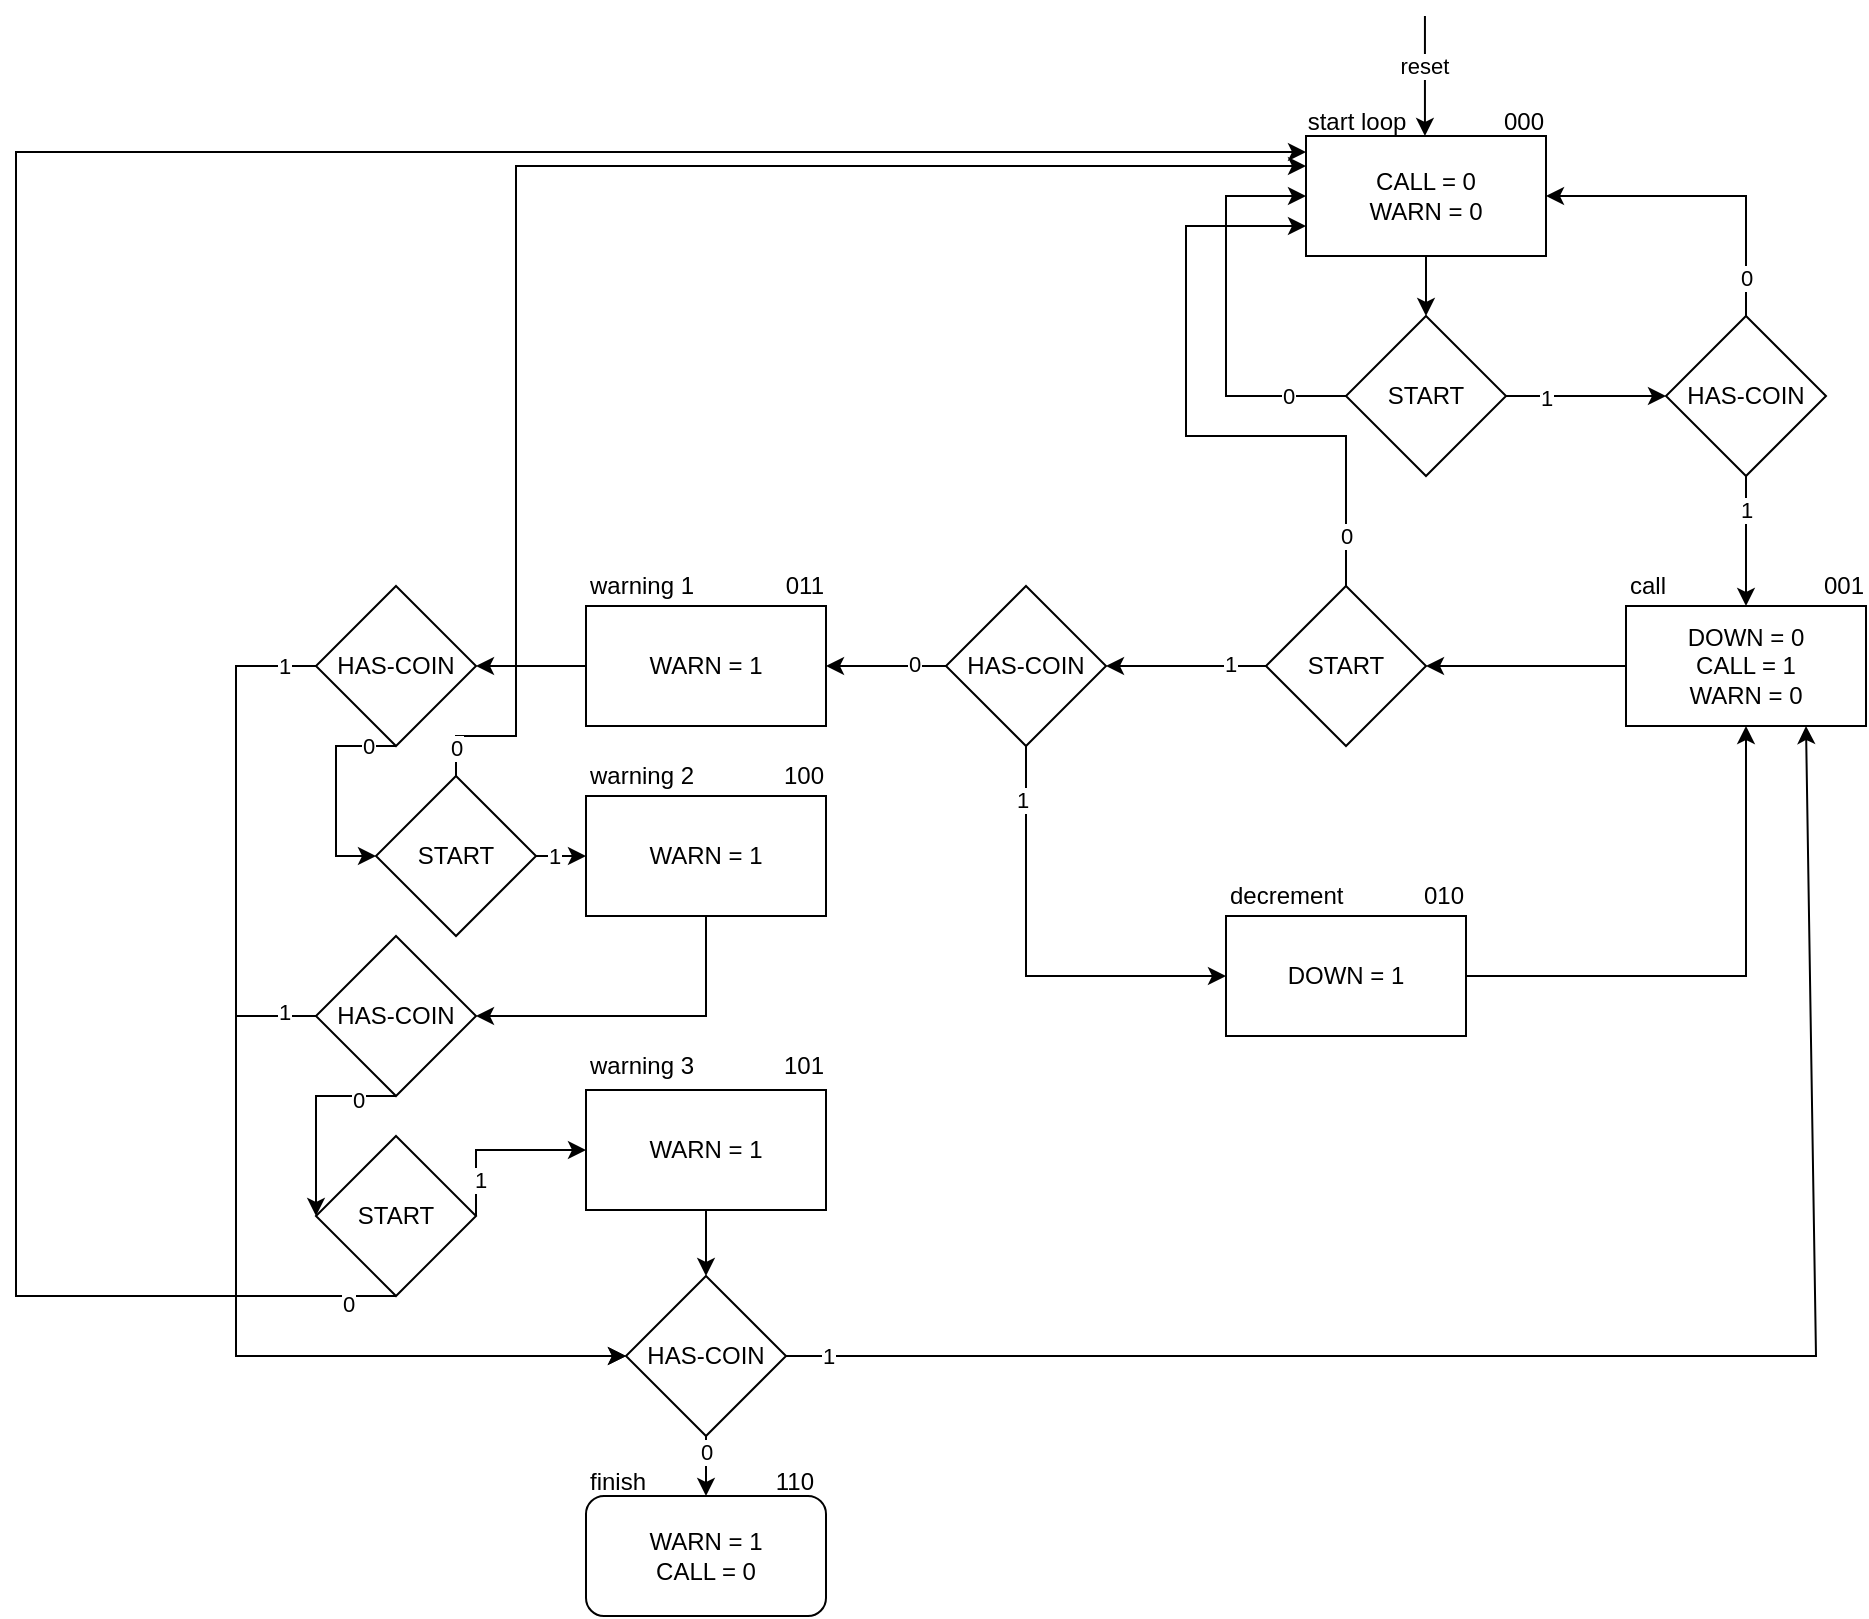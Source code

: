 <mxfile version="24.6.5" type="device">
  <diagram name="Page-1" id="edf60f1a-56cd-e834-aa8a-f176f3a09ee4">
    <mxGraphModel dx="1500" dy="746" grid="1" gridSize="10" guides="1" tooltips="1" connect="1" arrows="1" fold="1" page="1" pageScale="1" pageWidth="1100" pageHeight="850" background="none" math="0" shadow="0">
      <root>
        <mxCell id="0" />
        <mxCell id="1" parent="0" />
        <mxCell id="Quf_ULOM_dsfAj-B8QQe-7" value="" style="edgeStyle=orthogonalEdgeStyle;rounded=0;orthogonalLoop=1;jettySize=auto;html=1;" edge="1" parent="1" source="Quf_ULOM_dsfAj-B8QQe-1" target="Quf_ULOM_dsfAj-B8QQe-5">
          <mxGeometry relative="1" as="geometry" />
        </mxCell>
        <mxCell id="Quf_ULOM_dsfAj-B8QQe-1" value="CALL = 0&lt;div&gt;WARN = 0&lt;/div&gt;" style="rounded=0;whiteSpace=wrap;html=1;" vertex="1" parent="1">
          <mxGeometry x="725" y="110" width="120" height="60" as="geometry" />
        </mxCell>
        <mxCell id="Quf_ULOM_dsfAj-B8QQe-2" value="" style="endArrow=classic;html=1;rounded=0;" edge="1" parent="1">
          <mxGeometry width="50" height="50" relative="1" as="geometry">
            <mxPoint x="784.47" y="50" as="sourcePoint" />
            <mxPoint x="784.47" y="110" as="targetPoint" />
          </mxGeometry>
        </mxCell>
        <mxCell id="Quf_ULOM_dsfAj-B8QQe-4" value="reset" style="edgeLabel;html=1;align=center;verticalAlign=middle;resizable=0;points=[];" vertex="1" connectable="0" parent="Quf_ULOM_dsfAj-B8QQe-2">
          <mxGeometry x="-0.181" y="-1" relative="1" as="geometry">
            <mxPoint as="offset" />
          </mxGeometry>
        </mxCell>
        <mxCell id="Quf_ULOM_dsfAj-B8QQe-19" style="edgeStyle=none;rounded=0;orthogonalLoop=1;jettySize=auto;html=1;entryX=0;entryY=0.5;entryDx=0;entryDy=0;" edge="1" parent="1" source="Quf_ULOM_dsfAj-B8QQe-5" target="Quf_ULOM_dsfAj-B8QQe-1">
          <mxGeometry relative="1" as="geometry">
            <Array as="points">
              <mxPoint x="685" y="240" />
              <mxPoint x="685" y="140" />
            </Array>
          </mxGeometry>
        </mxCell>
        <mxCell id="Quf_ULOM_dsfAj-B8QQe-20" value="0" style="edgeLabel;html=1;align=center;verticalAlign=middle;resizable=0;points=[];" vertex="1" connectable="0" parent="Quf_ULOM_dsfAj-B8QQe-19">
          <mxGeometry x="-0.71" relative="1" as="geometry">
            <mxPoint as="offset" />
          </mxGeometry>
        </mxCell>
        <mxCell id="Quf_ULOM_dsfAj-B8QQe-29" value="" style="edgeStyle=none;rounded=0;orthogonalLoop=1;jettySize=auto;html=1;" edge="1" parent="1" source="Quf_ULOM_dsfAj-B8QQe-5" target="Quf_ULOM_dsfAj-B8QQe-28">
          <mxGeometry relative="1" as="geometry" />
        </mxCell>
        <mxCell id="Quf_ULOM_dsfAj-B8QQe-31" value="1" style="edgeLabel;html=1;align=center;verticalAlign=middle;resizable=0;points=[];" vertex="1" connectable="0" parent="Quf_ULOM_dsfAj-B8QQe-29">
          <mxGeometry x="-0.514" y="-1" relative="1" as="geometry">
            <mxPoint as="offset" />
          </mxGeometry>
        </mxCell>
        <mxCell id="Quf_ULOM_dsfAj-B8QQe-5" value="START" style="rhombus;whiteSpace=wrap;html=1;" vertex="1" parent="1">
          <mxGeometry x="745" y="200" width="80" height="80" as="geometry" />
        </mxCell>
        <mxCell id="Quf_ULOM_dsfAj-B8QQe-40" value="" style="edgeStyle=none;rounded=0;orthogonalLoop=1;jettySize=auto;html=1;" edge="1" parent="1" source="Quf_ULOM_dsfAj-B8QQe-24" target="Quf_ULOM_dsfAj-B8QQe-39">
          <mxGeometry relative="1" as="geometry" />
        </mxCell>
        <mxCell id="Quf_ULOM_dsfAj-B8QQe-24" value="DOWN = 0&lt;div&gt;CALL = 1&lt;/div&gt;&lt;div&gt;WARN = 0&lt;/div&gt;" style="whiteSpace=wrap;html=1;" vertex="1" parent="1">
          <mxGeometry x="885" y="345" width="120" height="60" as="geometry" />
        </mxCell>
        <mxCell id="Quf_ULOM_dsfAj-B8QQe-32" style="edgeStyle=none;rounded=0;orthogonalLoop=1;jettySize=auto;html=1;entryX=1;entryY=0.5;entryDx=0;entryDy=0;" edge="1" parent="1" source="Quf_ULOM_dsfAj-B8QQe-28" target="Quf_ULOM_dsfAj-B8QQe-1">
          <mxGeometry relative="1" as="geometry">
            <Array as="points">
              <mxPoint x="945" y="140" />
            </Array>
          </mxGeometry>
        </mxCell>
        <mxCell id="Quf_ULOM_dsfAj-B8QQe-34" value="0" style="edgeLabel;html=1;align=center;verticalAlign=middle;resizable=0;points=[];" vertex="1" connectable="0" parent="Quf_ULOM_dsfAj-B8QQe-32">
          <mxGeometry x="-0.761" relative="1" as="geometry">
            <mxPoint as="offset" />
          </mxGeometry>
        </mxCell>
        <mxCell id="Quf_ULOM_dsfAj-B8QQe-35" style="edgeStyle=none;rounded=0;orthogonalLoop=1;jettySize=auto;html=1;entryX=0.5;entryY=0;entryDx=0;entryDy=0;" edge="1" parent="1" source="Quf_ULOM_dsfAj-B8QQe-28" target="Quf_ULOM_dsfAj-B8QQe-24">
          <mxGeometry relative="1" as="geometry" />
        </mxCell>
        <mxCell id="Quf_ULOM_dsfAj-B8QQe-36" value="1" style="edgeLabel;html=1;align=center;verticalAlign=middle;resizable=0;points=[];" vertex="1" connectable="0" parent="Quf_ULOM_dsfAj-B8QQe-35">
          <mxGeometry x="-0.488" relative="1" as="geometry">
            <mxPoint as="offset" />
          </mxGeometry>
        </mxCell>
        <mxCell id="Quf_ULOM_dsfAj-B8QQe-28" value="HAS-COIN" style="rhombus;whiteSpace=wrap;html=1;" vertex="1" parent="1">
          <mxGeometry x="905" y="200" width="80" height="80" as="geometry" />
        </mxCell>
        <mxCell id="Quf_ULOM_dsfAj-B8QQe-37" value="start loop" style="text;html=1;align=center;verticalAlign=middle;resizable=0;points=[];autosize=1;strokeColor=none;fillColor=none;" vertex="1" parent="1">
          <mxGeometry x="715" y="88" width="70" height="30" as="geometry" />
        </mxCell>
        <mxCell id="Quf_ULOM_dsfAj-B8QQe-43" style="edgeStyle=none;rounded=0;orthogonalLoop=1;jettySize=auto;html=1;entryX=0;entryY=0.75;entryDx=0;entryDy=0;" edge="1" parent="1" source="Quf_ULOM_dsfAj-B8QQe-39" target="Quf_ULOM_dsfAj-B8QQe-1">
          <mxGeometry relative="1" as="geometry">
            <Array as="points">
              <mxPoint x="745" y="260" />
              <mxPoint x="665" y="260" />
              <mxPoint x="665" y="155" />
            </Array>
          </mxGeometry>
        </mxCell>
        <mxCell id="Quf_ULOM_dsfAj-B8QQe-44" value="0" style="edgeLabel;html=1;align=center;verticalAlign=middle;resizable=0;points=[];" vertex="1" connectable="0" parent="Quf_ULOM_dsfAj-B8QQe-43">
          <mxGeometry x="-0.843" relative="1" as="geometry">
            <mxPoint as="offset" />
          </mxGeometry>
        </mxCell>
        <mxCell id="Quf_ULOM_dsfAj-B8QQe-51" value="" style="edgeStyle=none;rounded=0;orthogonalLoop=1;jettySize=auto;html=1;" edge="1" parent="1" source="Quf_ULOM_dsfAj-B8QQe-39" target="Quf_ULOM_dsfAj-B8QQe-50">
          <mxGeometry relative="1" as="geometry" />
        </mxCell>
        <mxCell id="Quf_ULOM_dsfAj-B8QQe-52" value="1" style="edgeLabel;html=1;align=center;verticalAlign=middle;resizable=0;points=[];" vertex="1" connectable="0" parent="Quf_ULOM_dsfAj-B8QQe-51">
          <mxGeometry x="-0.538" y="-1" relative="1" as="geometry">
            <mxPoint as="offset" />
          </mxGeometry>
        </mxCell>
        <mxCell id="Quf_ULOM_dsfAj-B8QQe-39" value="START" style="rhombus;whiteSpace=wrap;html=1;" vertex="1" parent="1">
          <mxGeometry x="705" y="335" width="80" height="80" as="geometry" />
        </mxCell>
        <mxCell id="Quf_ULOM_dsfAj-B8QQe-49" style="edgeStyle=none;rounded=0;orthogonalLoop=1;jettySize=auto;html=1;entryX=0.5;entryY=1;entryDx=0;entryDy=0;" edge="1" parent="1" source="Quf_ULOM_dsfAj-B8QQe-46" target="Quf_ULOM_dsfAj-B8QQe-24">
          <mxGeometry relative="1" as="geometry">
            <mxPoint x="945" y="530" as="targetPoint" />
            <Array as="points">
              <mxPoint x="945" y="530" />
            </Array>
          </mxGeometry>
        </mxCell>
        <mxCell id="Quf_ULOM_dsfAj-B8QQe-46" value="DOWN = 1" style="whiteSpace=wrap;html=1;" vertex="1" parent="1">
          <mxGeometry x="685" y="500" width="120" height="60" as="geometry" />
        </mxCell>
        <mxCell id="Quf_ULOM_dsfAj-B8QQe-48" value="decrement" style="text;html=1;align=left;verticalAlign=middle;resizable=0;points=[];autosize=1;strokeColor=none;fillColor=none;" vertex="1" parent="1">
          <mxGeometry x="685" y="475" width="80" height="30" as="geometry" />
        </mxCell>
        <mxCell id="Quf_ULOM_dsfAj-B8QQe-53" style="edgeStyle=none;rounded=0;orthogonalLoop=1;jettySize=auto;html=1;exitX=0.5;exitY=1;exitDx=0;exitDy=0;entryX=0;entryY=0.5;entryDx=0;entryDy=0;" edge="1" parent="1" source="Quf_ULOM_dsfAj-B8QQe-50" target="Quf_ULOM_dsfAj-B8QQe-46">
          <mxGeometry relative="1" as="geometry">
            <Array as="points">
              <mxPoint x="585" y="530" />
            </Array>
          </mxGeometry>
        </mxCell>
        <mxCell id="Quf_ULOM_dsfAj-B8QQe-54" value="1" style="edgeLabel;html=1;align=center;verticalAlign=middle;resizable=0;points=[];" vertex="1" connectable="0" parent="Quf_ULOM_dsfAj-B8QQe-53">
          <mxGeometry x="-0.753" y="-2" relative="1" as="geometry">
            <mxPoint as="offset" />
          </mxGeometry>
        </mxCell>
        <mxCell id="Quf_ULOM_dsfAj-B8QQe-56" value="" style="edgeStyle=none;rounded=0;orthogonalLoop=1;jettySize=auto;html=1;" edge="1" parent="1" source="Quf_ULOM_dsfAj-B8QQe-50" target="Quf_ULOM_dsfAj-B8QQe-55">
          <mxGeometry relative="1" as="geometry" />
        </mxCell>
        <mxCell id="Quf_ULOM_dsfAj-B8QQe-59" value="0" style="edgeLabel;html=1;align=center;verticalAlign=middle;resizable=0;points=[];" vertex="1" connectable="0" parent="Quf_ULOM_dsfAj-B8QQe-56">
          <mxGeometry x="-0.454" y="-1" relative="1" as="geometry">
            <mxPoint as="offset" />
          </mxGeometry>
        </mxCell>
        <mxCell id="Quf_ULOM_dsfAj-B8QQe-50" value="HAS-COIN" style="rhombus;whiteSpace=wrap;html=1;" vertex="1" parent="1">
          <mxGeometry x="545" y="335" width="80" height="80" as="geometry" />
        </mxCell>
        <mxCell id="Quf_ULOM_dsfAj-B8QQe-71" value="" style="edgeStyle=none;rounded=0;orthogonalLoop=1;jettySize=auto;html=1;" edge="1" parent="1" source="Quf_ULOM_dsfAj-B8QQe-55" target="Quf_ULOM_dsfAj-B8QQe-70">
          <mxGeometry relative="1" as="geometry" />
        </mxCell>
        <mxCell id="Quf_ULOM_dsfAj-B8QQe-55" value="WARN = 1" style="whiteSpace=wrap;html=1;" vertex="1" parent="1">
          <mxGeometry x="365" y="345" width="120" height="60" as="geometry" />
        </mxCell>
        <mxCell id="Quf_ULOM_dsfAj-B8QQe-57" value="warning 1" style="text;html=1;align=left;verticalAlign=middle;resizable=0;points=[];autosize=1;strokeColor=none;fillColor=none;" vertex="1" parent="1">
          <mxGeometry x="365" y="320" width="80" height="30" as="geometry" />
        </mxCell>
        <mxCell id="Quf_ULOM_dsfAj-B8QQe-58" value="call" style="text;html=1;align=left;verticalAlign=middle;resizable=0;points=[];autosize=1;strokeColor=none;fillColor=none;" vertex="1" parent="1">
          <mxGeometry x="885" y="320" width="40" height="30" as="geometry" />
        </mxCell>
        <mxCell id="Quf_ULOM_dsfAj-B8QQe-79" style="edgeStyle=none;rounded=0;orthogonalLoop=1;jettySize=auto;html=1;exitX=0.5;exitY=1;exitDx=0;exitDy=0;entryX=1;entryY=0.5;entryDx=0;entryDy=0;" edge="1" parent="1" source="Quf_ULOM_dsfAj-B8QQe-60" target="Quf_ULOM_dsfAj-B8QQe-78">
          <mxGeometry relative="1" as="geometry">
            <mxPoint x="300" y="580" as="targetPoint" />
            <mxPoint x="425" y="520" as="sourcePoint" />
            <Array as="points">
              <mxPoint x="425" y="550" />
            </Array>
          </mxGeometry>
        </mxCell>
        <mxCell id="Quf_ULOM_dsfAj-B8QQe-60" value="WARN = 1" style="whiteSpace=wrap;html=1;" vertex="1" parent="1">
          <mxGeometry x="365" y="440" width="120" height="60" as="geometry" />
        </mxCell>
        <mxCell id="Quf_ULOM_dsfAj-B8QQe-65" value="warning 2" style="text;html=1;align=left;verticalAlign=middle;resizable=0;points=[];autosize=1;strokeColor=none;fillColor=none;" vertex="1" parent="1">
          <mxGeometry x="365" y="415" width="80" height="30" as="geometry" />
        </mxCell>
        <mxCell id="Quf_ULOM_dsfAj-B8QQe-85" value="" style="edgeStyle=none;rounded=0;orthogonalLoop=1;jettySize=auto;html=1;" edge="1" parent="1" source="Quf_ULOM_dsfAj-B8QQe-66" target="Quf_ULOM_dsfAj-B8QQe-84">
          <mxGeometry relative="1" as="geometry" />
        </mxCell>
        <mxCell id="Quf_ULOM_dsfAj-B8QQe-66" value="WARN = 1" style="whiteSpace=wrap;html=1;" vertex="1" parent="1">
          <mxGeometry x="365" y="587" width="120" height="60" as="geometry" />
        </mxCell>
        <mxCell id="Quf_ULOM_dsfAj-B8QQe-67" value="warning 3" style="text;html=1;align=left;verticalAlign=middle;resizable=0;points=[];autosize=1;strokeColor=none;fillColor=none;" vertex="1" parent="1">
          <mxGeometry x="365" y="560" width="80" height="30" as="geometry" />
        </mxCell>
        <mxCell id="Quf_ULOM_dsfAj-B8QQe-74" style="edgeStyle=none;rounded=0;orthogonalLoop=1;jettySize=auto;html=1;exitX=0.5;exitY=1;exitDx=0;exitDy=0;entryX=0;entryY=0.5;entryDx=0;entryDy=0;" edge="1" parent="1" source="Quf_ULOM_dsfAj-B8QQe-70" target="Quf_ULOM_dsfAj-B8QQe-106">
          <mxGeometry relative="1" as="geometry">
            <mxPoint x="240" y="460" as="targetPoint" />
            <Array as="points">
              <mxPoint x="240" y="415" />
              <mxPoint x="240" y="470" />
            </Array>
          </mxGeometry>
        </mxCell>
        <mxCell id="Quf_ULOM_dsfAj-B8QQe-75" value="0" style="edgeLabel;html=1;align=center;verticalAlign=middle;resizable=0;points=[];" vertex="1" connectable="0" parent="Quf_ULOM_dsfAj-B8QQe-74">
          <mxGeometry x="-0.727" relative="1" as="geometry">
            <mxPoint as="offset" />
          </mxGeometry>
        </mxCell>
        <mxCell id="Quf_ULOM_dsfAj-B8QQe-90" style="edgeStyle=none;rounded=0;orthogonalLoop=1;jettySize=auto;html=1;exitX=0;exitY=0.5;exitDx=0;exitDy=0;entryX=0;entryY=0.5;entryDx=0;entryDy=0;" edge="1" parent="1" source="Quf_ULOM_dsfAj-B8QQe-70" target="Quf_ULOM_dsfAj-B8QQe-84">
          <mxGeometry relative="1" as="geometry">
            <Array as="points">
              <mxPoint x="190" y="375" />
              <mxPoint x="190" y="720" />
            </Array>
          </mxGeometry>
        </mxCell>
        <mxCell id="Quf_ULOM_dsfAj-B8QQe-94" value="1" style="edgeLabel;html=1;align=center;verticalAlign=middle;resizable=0;points=[];" vertex="1" connectable="0" parent="Quf_ULOM_dsfAj-B8QQe-90">
          <mxGeometry x="-0.943" relative="1" as="geometry">
            <mxPoint as="offset" />
          </mxGeometry>
        </mxCell>
        <mxCell id="Quf_ULOM_dsfAj-B8QQe-70" value="HAS-COIN" style="rhombus;whiteSpace=wrap;html=1;" vertex="1" parent="1">
          <mxGeometry x="230" y="335" width="80" height="80" as="geometry" />
        </mxCell>
        <mxCell id="Quf_ULOM_dsfAj-B8QQe-93" style="edgeStyle=none;rounded=0;orthogonalLoop=1;jettySize=auto;html=1;exitX=0;exitY=0.5;exitDx=0;exitDy=0;entryX=0;entryY=0.5;entryDx=0;entryDy=0;" edge="1" parent="1" source="Quf_ULOM_dsfAj-B8QQe-78" target="Quf_ULOM_dsfAj-B8QQe-84">
          <mxGeometry relative="1" as="geometry">
            <Array as="points">
              <mxPoint x="190" y="550" />
              <mxPoint x="190" y="720" />
            </Array>
          </mxGeometry>
        </mxCell>
        <mxCell id="Quf_ULOM_dsfAj-B8QQe-95" value="1" style="edgeLabel;html=1;align=center;verticalAlign=middle;resizable=0;points=[];" vertex="1" connectable="0" parent="Quf_ULOM_dsfAj-B8QQe-93">
          <mxGeometry x="-0.921" y="-2" relative="1" as="geometry">
            <mxPoint as="offset" />
          </mxGeometry>
        </mxCell>
        <mxCell id="Quf_ULOM_dsfAj-B8QQe-112" style="edgeStyle=none;rounded=0;orthogonalLoop=1;jettySize=auto;html=1;exitX=0.5;exitY=1;exitDx=0;exitDy=0;entryX=0;entryY=0.5;entryDx=0;entryDy=0;" edge="1" parent="1" source="Quf_ULOM_dsfAj-B8QQe-78" target="Quf_ULOM_dsfAj-B8QQe-111">
          <mxGeometry relative="1" as="geometry">
            <Array as="points">
              <mxPoint x="230" y="590" />
            </Array>
          </mxGeometry>
        </mxCell>
        <mxCell id="Quf_ULOM_dsfAj-B8QQe-113" value="0" style="edgeLabel;html=1;align=center;verticalAlign=middle;resizable=0;points=[];" vertex="1" connectable="0" parent="Quf_ULOM_dsfAj-B8QQe-112">
          <mxGeometry x="-0.616" y="2" relative="1" as="geometry">
            <mxPoint as="offset" />
          </mxGeometry>
        </mxCell>
        <mxCell id="Quf_ULOM_dsfAj-B8QQe-78" value="HAS-COIN" style="rhombus;whiteSpace=wrap;html=1;" vertex="1" parent="1">
          <mxGeometry x="230" y="510" width="80" height="80" as="geometry" />
        </mxCell>
        <mxCell id="Quf_ULOM_dsfAj-B8QQe-87" value="" style="edgeStyle=none;rounded=0;orthogonalLoop=1;jettySize=auto;html=1;" edge="1" parent="1" source="Quf_ULOM_dsfAj-B8QQe-84" target="Quf_ULOM_dsfAj-B8QQe-86">
          <mxGeometry relative="1" as="geometry" />
        </mxCell>
        <mxCell id="Quf_ULOM_dsfAj-B8QQe-88" value="0" style="edgeLabel;html=1;align=center;verticalAlign=middle;resizable=0;points=[];" vertex="1" connectable="0" parent="Quf_ULOM_dsfAj-B8QQe-87">
          <mxGeometry x="-0.467" relative="1" as="geometry">
            <mxPoint as="offset" />
          </mxGeometry>
        </mxCell>
        <mxCell id="Quf_ULOM_dsfAj-B8QQe-96" style="edgeStyle=none;rounded=0;orthogonalLoop=1;jettySize=auto;html=1;exitX=1;exitY=0.5;exitDx=0;exitDy=0;entryX=0.75;entryY=1;entryDx=0;entryDy=0;" edge="1" parent="1" source="Quf_ULOM_dsfAj-B8QQe-84" target="Quf_ULOM_dsfAj-B8QQe-24">
          <mxGeometry relative="1" as="geometry">
            <Array as="points">
              <mxPoint x="980" y="720" />
            </Array>
          </mxGeometry>
        </mxCell>
        <mxCell id="Quf_ULOM_dsfAj-B8QQe-97" value="1" style="edgeLabel;html=1;align=center;verticalAlign=middle;resizable=0;points=[];" vertex="1" connectable="0" parent="Quf_ULOM_dsfAj-B8QQe-96">
          <mxGeometry x="-0.95" relative="1" as="geometry">
            <mxPoint as="offset" />
          </mxGeometry>
        </mxCell>
        <mxCell id="Quf_ULOM_dsfAj-B8QQe-84" value="HAS-COIN" style="rhombus;whiteSpace=wrap;html=1;" vertex="1" parent="1">
          <mxGeometry x="385" y="680" width="80" height="80" as="geometry" />
        </mxCell>
        <mxCell id="Quf_ULOM_dsfAj-B8QQe-86" value="&lt;div&gt;WARN = 1&lt;/div&gt;CALL = 0" style="whiteSpace=wrap;html=1;rounded=1;" vertex="1" parent="1">
          <mxGeometry x="365" y="790" width="120" height="60" as="geometry" />
        </mxCell>
        <mxCell id="Quf_ULOM_dsfAj-B8QQe-89" value="finish" style="text;html=1;align=left;verticalAlign=middle;resizable=0;points=[];autosize=1;strokeColor=none;fillColor=none;" vertex="1" parent="1">
          <mxGeometry x="365" y="768" width="50" height="30" as="geometry" />
        </mxCell>
        <mxCell id="Quf_ULOM_dsfAj-B8QQe-99" value="000" style="text;html=1;align=right;verticalAlign=middle;resizable=0;points=[];autosize=1;strokeColor=none;fillColor=none;" vertex="1" parent="1">
          <mxGeometry x="805" y="88" width="40" height="30" as="geometry" />
        </mxCell>
        <mxCell id="Quf_ULOM_dsfAj-B8QQe-100" value="001" style="text;html=1;align=right;verticalAlign=middle;resizable=0;points=[];autosize=1;strokeColor=none;fillColor=none;" vertex="1" parent="1">
          <mxGeometry x="965" y="320" width="40" height="30" as="geometry" />
        </mxCell>
        <mxCell id="Quf_ULOM_dsfAj-B8QQe-101" value="010" style="text;html=1;align=right;verticalAlign=middle;resizable=0;points=[];autosize=1;strokeColor=none;fillColor=none;" vertex="1" parent="1">
          <mxGeometry x="765" y="475" width="40" height="30" as="geometry" />
        </mxCell>
        <mxCell id="Quf_ULOM_dsfAj-B8QQe-102" value="011" style="text;html=1;align=right;verticalAlign=middle;resizable=0;points=[];autosize=1;strokeColor=none;fillColor=none;" vertex="1" parent="1">
          <mxGeometry x="445" y="320" width="40" height="30" as="geometry" />
        </mxCell>
        <mxCell id="Quf_ULOM_dsfAj-B8QQe-103" value="100" style="text;html=1;align=right;verticalAlign=middle;resizable=0;points=[];autosize=1;strokeColor=none;fillColor=none;" vertex="1" parent="1">
          <mxGeometry x="445" y="415" width="40" height="30" as="geometry" />
        </mxCell>
        <mxCell id="Quf_ULOM_dsfAj-B8QQe-104" value="101" style="text;html=1;align=right;verticalAlign=middle;resizable=0;points=[];autosize=1;strokeColor=none;fillColor=none;" vertex="1" parent="1">
          <mxGeometry x="445" y="560" width="40" height="30" as="geometry" />
        </mxCell>
        <mxCell id="Quf_ULOM_dsfAj-B8QQe-105" value="110" style="text;html=1;align=right;verticalAlign=middle;resizable=0;points=[];autosize=1;strokeColor=none;fillColor=none;" vertex="1" parent="1">
          <mxGeometry x="440" y="768" width="40" height="30" as="geometry" />
        </mxCell>
        <mxCell id="Quf_ULOM_dsfAj-B8QQe-109" style="edgeStyle=none;rounded=0;orthogonalLoop=1;jettySize=auto;html=1;exitX=1;exitY=0.5;exitDx=0;exitDy=0;entryX=0;entryY=0.5;entryDx=0;entryDy=0;" edge="1" parent="1" source="Quf_ULOM_dsfAj-B8QQe-106" target="Quf_ULOM_dsfAj-B8QQe-60">
          <mxGeometry relative="1" as="geometry" />
        </mxCell>
        <mxCell id="Quf_ULOM_dsfAj-B8QQe-110" value="1" style="edgeLabel;html=1;align=center;verticalAlign=middle;resizable=0;points=[];" vertex="1" connectable="0" parent="Quf_ULOM_dsfAj-B8QQe-109">
          <mxGeometry x="-0.316" relative="1" as="geometry">
            <mxPoint as="offset" />
          </mxGeometry>
        </mxCell>
        <mxCell id="Quf_ULOM_dsfAj-B8QQe-116" style="edgeStyle=none;rounded=0;orthogonalLoop=1;jettySize=auto;html=1;exitX=0.5;exitY=0;exitDx=0;exitDy=0;entryX=0;entryY=0.25;entryDx=0;entryDy=0;" edge="1" parent="1" source="Quf_ULOM_dsfAj-B8QQe-106" target="Quf_ULOM_dsfAj-B8QQe-1">
          <mxGeometry relative="1" as="geometry">
            <Array as="points">
              <mxPoint x="300" y="410" />
              <mxPoint x="330" y="410" />
              <mxPoint x="330" y="125" />
            </Array>
          </mxGeometry>
        </mxCell>
        <mxCell id="Quf_ULOM_dsfAj-B8QQe-117" value="0" style="edgeLabel;html=1;align=center;verticalAlign=middle;resizable=0;points=[];" vertex="1" connectable="0" parent="Quf_ULOM_dsfAj-B8QQe-116">
          <mxGeometry x="-0.96" relative="1" as="geometry">
            <mxPoint as="offset" />
          </mxGeometry>
        </mxCell>
        <mxCell id="Quf_ULOM_dsfAj-B8QQe-106" value="START" style="rhombus;whiteSpace=wrap;html=1;" vertex="1" parent="1">
          <mxGeometry x="260" y="430" width="80" height="80" as="geometry" />
        </mxCell>
        <mxCell id="Quf_ULOM_dsfAj-B8QQe-114" style="edgeStyle=none;rounded=0;orthogonalLoop=1;jettySize=auto;html=1;exitX=1;exitY=0.5;exitDx=0;exitDy=0;entryX=0;entryY=0.5;entryDx=0;entryDy=0;" edge="1" parent="1" source="Quf_ULOM_dsfAj-B8QQe-111" target="Quf_ULOM_dsfAj-B8QQe-66">
          <mxGeometry relative="1" as="geometry">
            <Array as="points">
              <mxPoint x="310" y="617" />
            </Array>
          </mxGeometry>
        </mxCell>
        <mxCell id="Quf_ULOM_dsfAj-B8QQe-115" value="1" style="edgeLabel;html=1;align=center;verticalAlign=middle;resizable=0;points=[];" vertex="1" connectable="0" parent="Quf_ULOM_dsfAj-B8QQe-114">
          <mxGeometry x="-0.581" y="-2" relative="1" as="geometry">
            <mxPoint as="offset" />
          </mxGeometry>
        </mxCell>
        <mxCell id="Quf_ULOM_dsfAj-B8QQe-118" style="edgeStyle=none;rounded=0;orthogonalLoop=1;jettySize=auto;html=1;exitX=0.5;exitY=1;exitDx=0;exitDy=0;entryX=0;entryY=0.25;entryDx=0;entryDy=0;" edge="1" parent="1" source="Quf_ULOM_dsfAj-B8QQe-111">
          <mxGeometry relative="1" as="geometry">
            <mxPoint x="270" y="683" as="sourcePoint" />
            <mxPoint x="725" y="118" as="targetPoint" />
            <Array as="points">
              <mxPoint x="80" y="690" />
              <mxPoint x="80" y="118" />
            </Array>
          </mxGeometry>
        </mxCell>
        <mxCell id="Quf_ULOM_dsfAj-B8QQe-119" value="0" style="edgeLabel;html=1;align=center;verticalAlign=middle;resizable=0;points=[];" vertex="1" connectable="0" parent="Quf_ULOM_dsfAj-B8QQe-118">
          <mxGeometry x="-0.965" y="4" relative="1" as="geometry">
            <mxPoint as="offset" />
          </mxGeometry>
        </mxCell>
        <mxCell id="Quf_ULOM_dsfAj-B8QQe-111" value="START" style="rhombus;whiteSpace=wrap;html=1;" vertex="1" parent="1">
          <mxGeometry x="230" y="610" width="80" height="80" as="geometry" />
        </mxCell>
      </root>
    </mxGraphModel>
  </diagram>
</mxfile>
